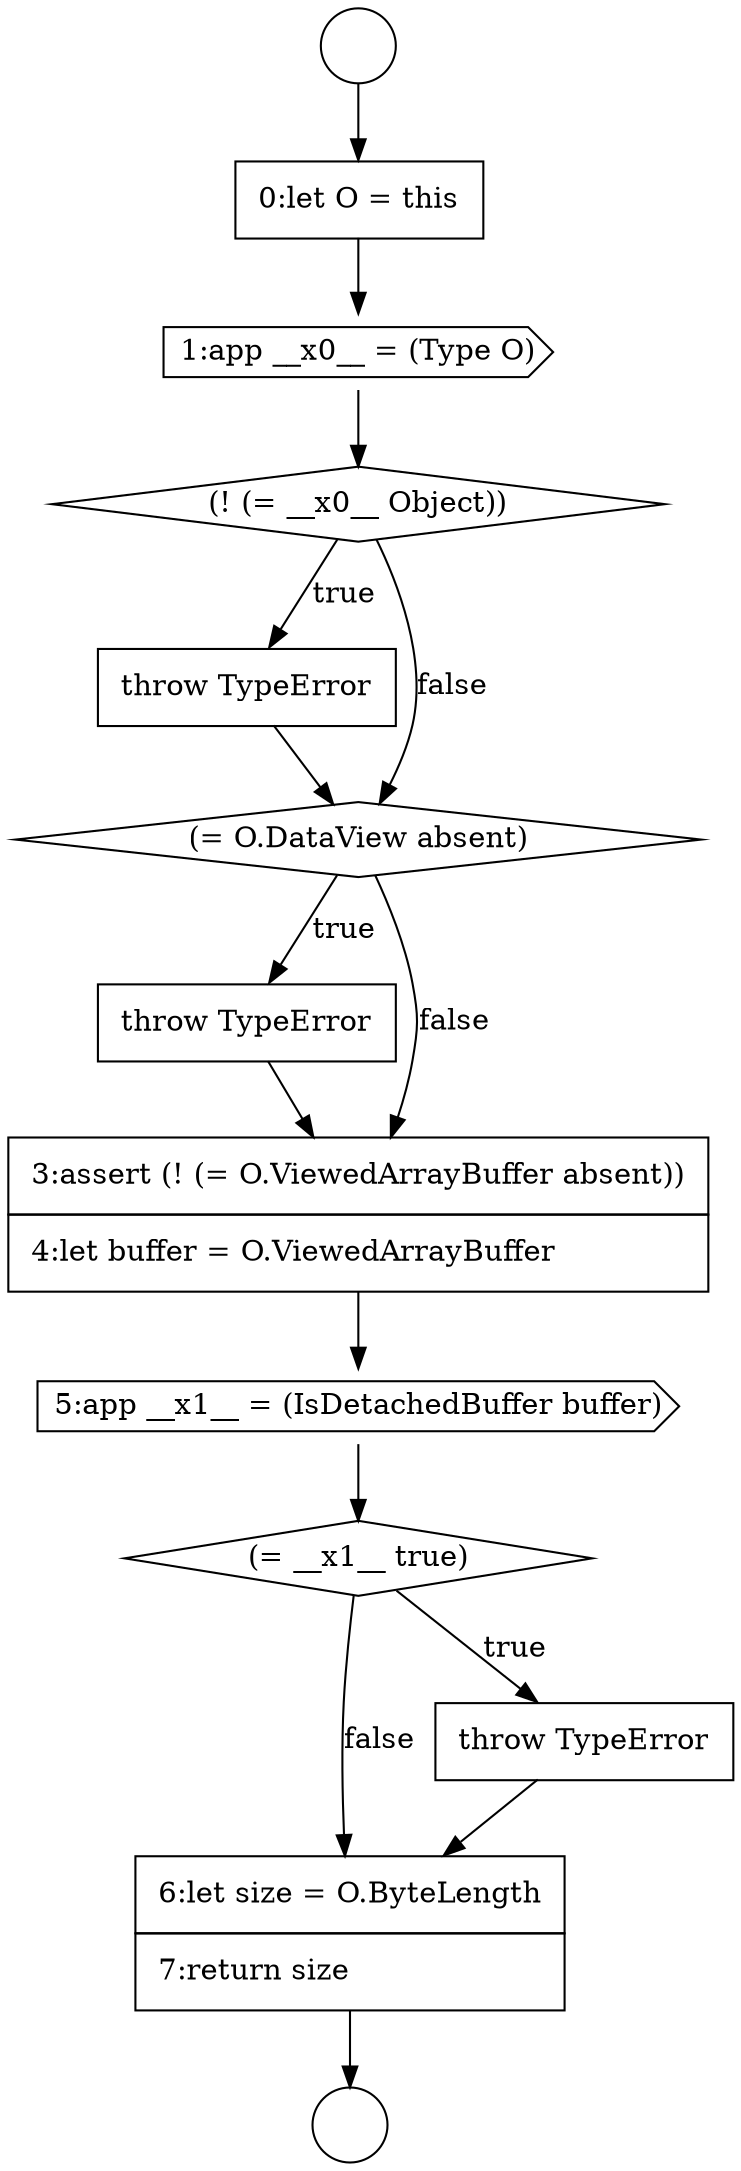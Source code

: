 digraph {
  node16630 [shape=circle label=" " color="black" fillcolor="white" style=filled]
  node16636 [shape=none, margin=0, label=<<font color="black">
    <table border="0" cellborder="1" cellspacing="0" cellpadding="10">
      <tr><td align="left">throw TypeError</td></tr>
    </table>
  </font>> color="black" fillcolor="white" style=filled]
  node16641 [shape=none, margin=0, label=<<font color="black">
    <table border="0" cellborder="1" cellspacing="0" cellpadding="10">
      <tr><td align="left">6:let size = O.ByteLength</td></tr>
      <tr><td align="left">7:return size</td></tr>
    </table>
  </font>> color="black" fillcolor="white" style=filled]
  node16640 [shape=none, margin=0, label=<<font color="black">
    <table border="0" cellborder="1" cellspacing="0" cellpadding="10">
      <tr><td align="left">throw TypeError</td></tr>
    </table>
  </font>> color="black" fillcolor="white" style=filled]
  node16633 [shape=diamond, label=<<font color="black">(! (= __x0__ Object))</font>> color="black" fillcolor="white" style=filled]
  node16629 [shape=circle label=" " color="black" fillcolor="white" style=filled]
  node16637 [shape=none, margin=0, label=<<font color="black">
    <table border="0" cellborder="1" cellspacing="0" cellpadding="10">
      <tr><td align="left">3:assert (! (= O.ViewedArrayBuffer absent))</td></tr>
      <tr><td align="left">4:let buffer = O.ViewedArrayBuffer</td></tr>
    </table>
  </font>> color="black" fillcolor="white" style=filled]
  node16634 [shape=none, margin=0, label=<<font color="black">
    <table border="0" cellborder="1" cellspacing="0" cellpadding="10">
      <tr><td align="left">throw TypeError</td></tr>
    </table>
  </font>> color="black" fillcolor="white" style=filled]
  node16632 [shape=cds, label=<<font color="black">1:app __x0__ = (Type O)</font>> color="black" fillcolor="white" style=filled]
  node16638 [shape=cds, label=<<font color="black">5:app __x1__ = (IsDetachedBuffer buffer)</font>> color="black" fillcolor="white" style=filled]
  node16631 [shape=none, margin=0, label=<<font color="black">
    <table border="0" cellborder="1" cellspacing="0" cellpadding="10">
      <tr><td align="left">0:let O = this</td></tr>
    </table>
  </font>> color="black" fillcolor="white" style=filled]
  node16635 [shape=diamond, label=<<font color="black">(= O.DataView absent)</font>> color="black" fillcolor="white" style=filled]
  node16639 [shape=diamond, label=<<font color="black">(= __x1__ true)</font>> color="black" fillcolor="white" style=filled]
  node16640 -> node16641 [ color="black"]
  node16639 -> node16640 [label=<<font color="black">true</font>> color="black"]
  node16639 -> node16641 [label=<<font color="black">false</font>> color="black"]
  node16629 -> node16631 [ color="black"]
  node16631 -> node16632 [ color="black"]
  node16637 -> node16638 [ color="black"]
  node16634 -> node16635 [ color="black"]
  node16636 -> node16637 [ color="black"]
  node16633 -> node16634 [label=<<font color="black">true</font>> color="black"]
  node16633 -> node16635 [label=<<font color="black">false</font>> color="black"]
  node16632 -> node16633 [ color="black"]
  node16641 -> node16630 [ color="black"]
  node16638 -> node16639 [ color="black"]
  node16635 -> node16636 [label=<<font color="black">true</font>> color="black"]
  node16635 -> node16637 [label=<<font color="black">false</font>> color="black"]
}
